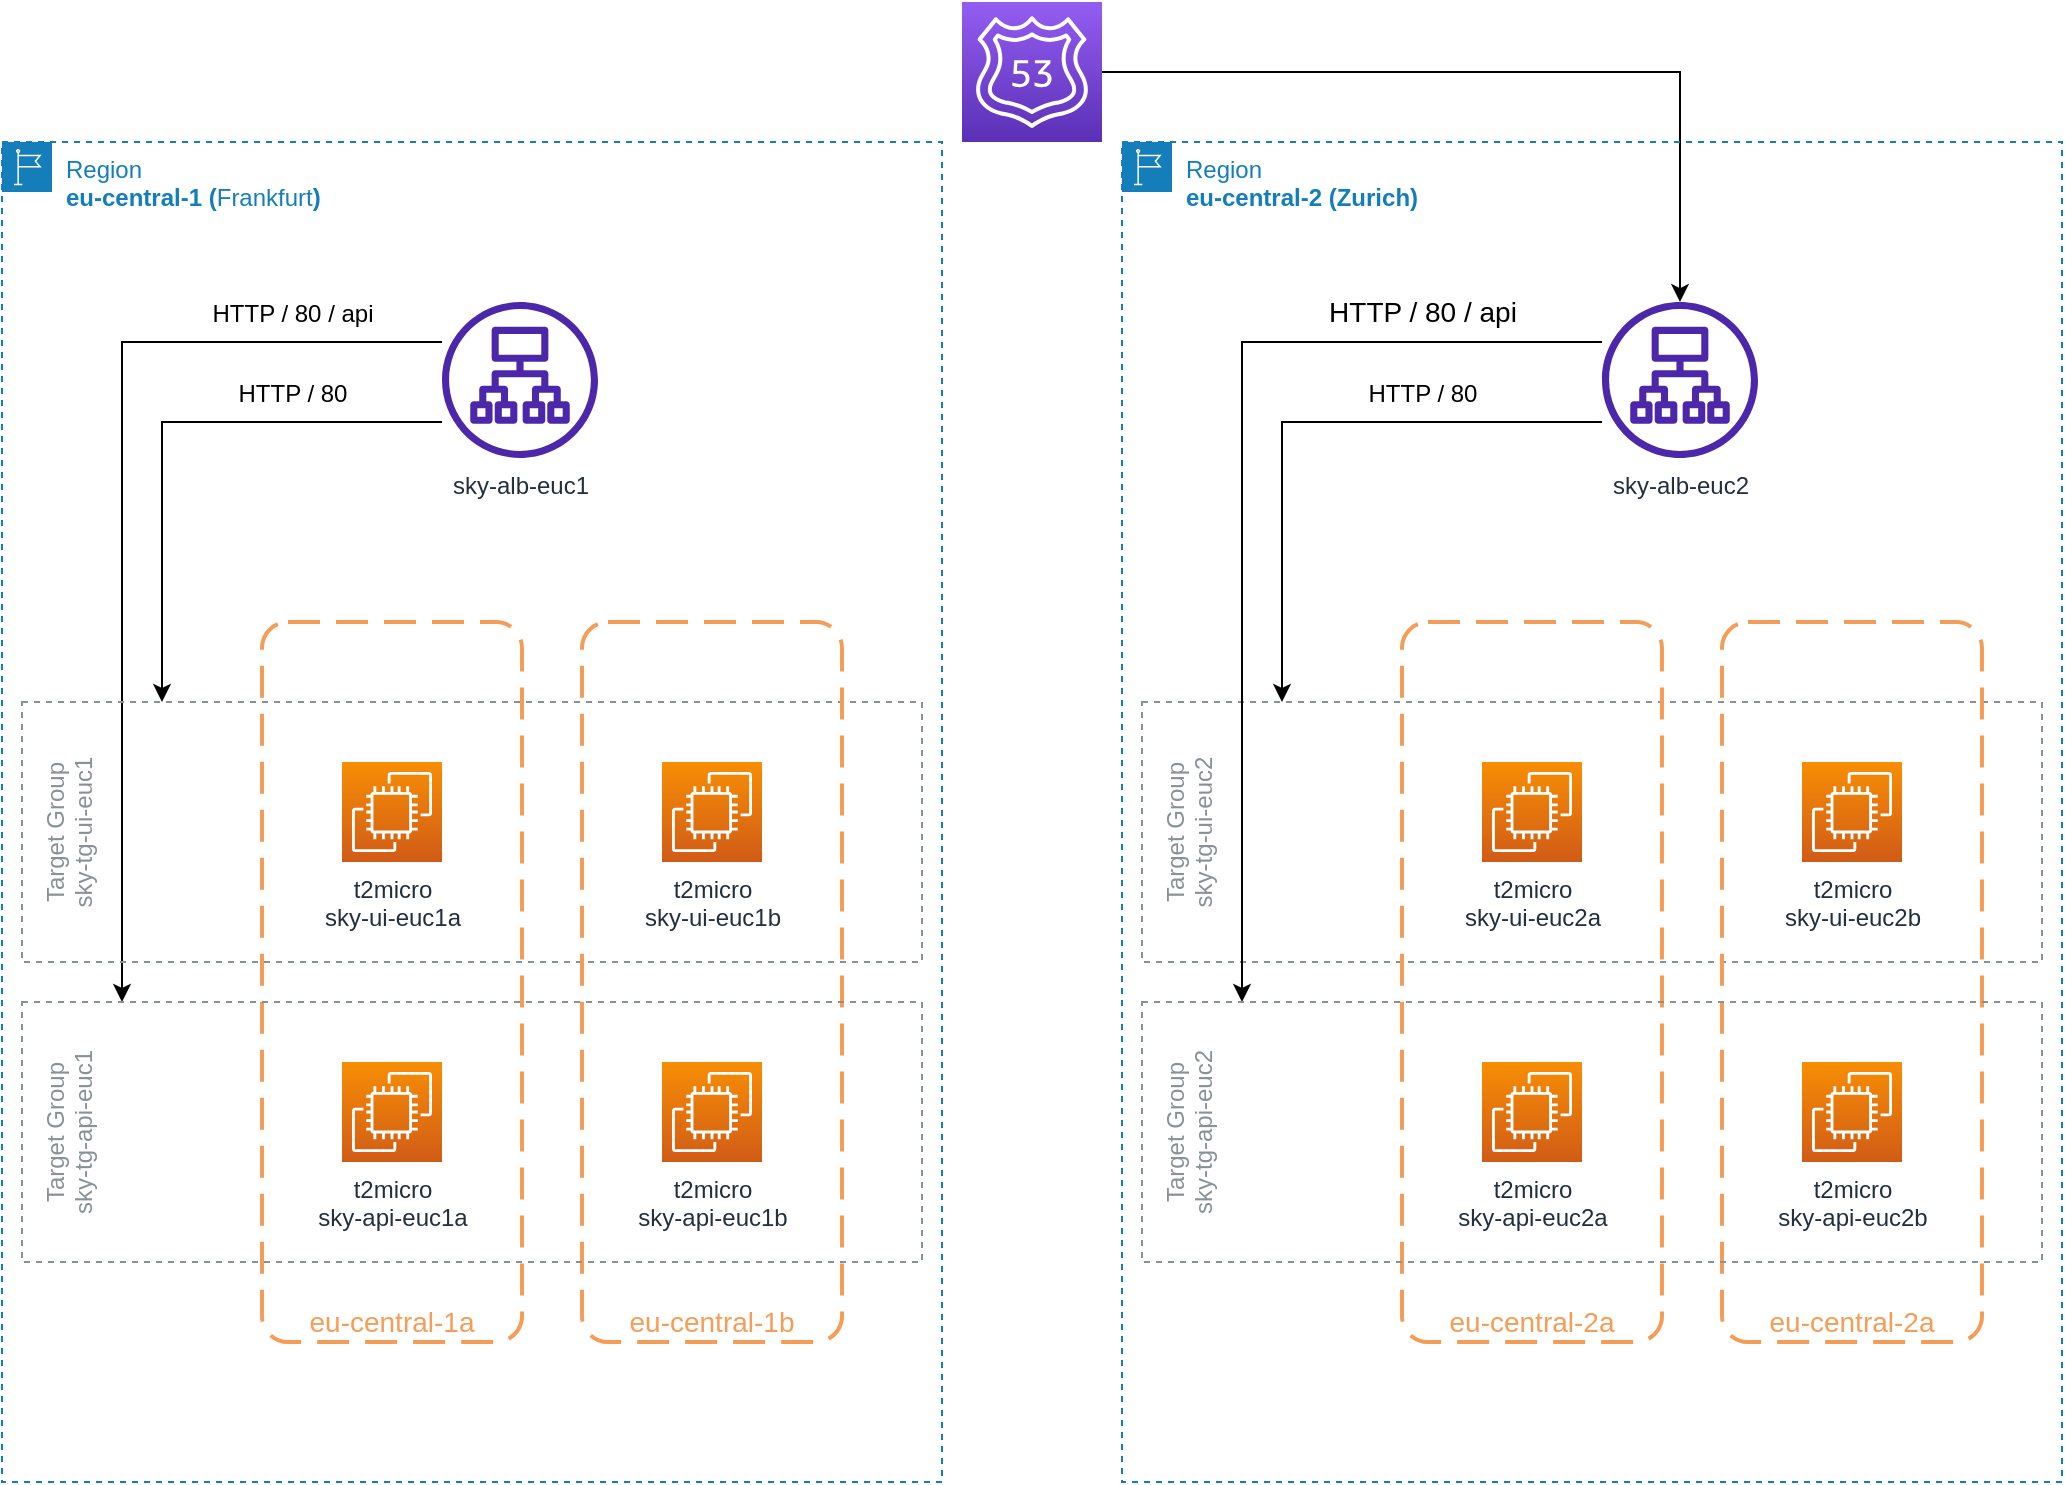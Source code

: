<mxfile version="20.8.16" type="device" pages="2"><diagram id="kgpKYQtTHZ0yAKxKKP6v" name="Schema"><mxGraphModel dx="1114" dy="744" grid="1" gridSize="10" guides="1" tooltips="1" connect="1" arrows="1" fold="1" page="1" pageScale="1" pageWidth="1169" pageHeight="827" math="0" shadow="0"><root><mxCell id="0"/><mxCell id="1" parent="0"/><mxCell id="P6QQAD3u-RFIuYl5WuuF-2" style="edgeStyle=orthogonalEdgeStyle;rounded=0;orthogonalLoop=1;jettySize=auto;html=1;" parent="1" source="P6QQAD3u-RFIuYl5WuuF-1" target="CkdK5gO2P_jmIIRoGBhr-16" edge="1"><mxGeometry relative="1" as="geometry"/></mxCell><mxCell id="P6QQAD3u-RFIuYl5WuuF-1" value="" style="sketch=0;points=[[0,0,0],[0.25,0,0],[0.5,0,0],[0.75,0,0],[1,0,0],[0,1,0],[0.25,1,0],[0.5,1,0],[0.75,1,0],[1,1,0],[0,0.25,0],[0,0.5,0],[0,0.75,0],[1,0.25,0],[1,0.5,0],[1,0.75,0]];outlineConnect=0;fontColor=#232F3E;gradientColor=#945DF2;gradientDirection=north;fillColor=#5A30B5;strokeColor=#ffffff;dashed=0;verticalLabelPosition=bottom;verticalAlign=top;align=center;html=1;fontSize=12;fontStyle=0;aspect=fixed;shape=mxgraph.aws4.resourceIcon;resIcon=mxgraph.aws4.route_53;" parent="1" vertex="1"><mxGeometry x="560" y="50" width="70" height="70" as="geometry"/></mxCell><mxCell id="CLY6LDRV2vWrq3O7brMo-2" value="AWS Cloud" parent="0" visible="0"/><mxCell id="CLY6LDRV2vWrq3O7brMo-3" value="AWS Cloud" style="points=[[0,0],[0.25,0],[0.5,0],[0.75,0],[1,0],[1,0.25],[1,0.5],[1,0.75],[1,1],[0.75,1],[0.5,1],[0.25,1],[0,1],[0,0.75],[0,0.5],[0,0.25]];outlineConnect=0;gradientColor=none;html=1;whiteSpace=wrap;fontSize=12;fontStyle=0;container=1;pointerEvents=0;collapsible=0;recursiveResize=0;shape=mxgraph.aws4.group;grIcon=mxgraph.aws4.group_aws_cloud_alt;strokeColor=#232F3E;fillColor=none;verticalAlign=top;align=left;spacingLeft=30;fontColor=#232F3E;dashed=0;" parent="CLY6LDRV2vWrq3O7brMo-2" vertex="1"><mxGeometry x="10" y="10" width="1150" height="840" as="geometry"/></mxCell><object label="AWS Account" id="CLY6LDRV2vWrq3O7brMo-5"><mxCell parent="0" visible="0"/></object><mxCell id="CLY6LDRV2vWrq3O7brMo-6" value="AWS Account" style="points=[[0,0],[0.25,0],[0.5,0],[0.75,0],[1,0],[1,0.25],[1,0.5],[1,0.75],[1,1],[0.75,1],[0.5,1],[0.25,1],[0,1],[0,0.75],[0,0.5],[0,0.25]];outlineConnect=0;gradientColor=none;html=1;whiteSpace=wrap;fontSize=12;fontStyle=0;container=1;pointerEvents=0;collapsible=0;recursiveResize=0;shape=mxgraph.aws4.group;grIcon=mxgraph.aws4.group_account;strokeColor=#CD2264;fillColor=none;verticalAlign=top;align=left;spacingLeft=30;fontColor=#CD2264;dashed=0;" parent="CLY6LDRV2vWrq3O7brMo-5" vertex="1"><mxGeometry x="30" y="40" width="1130" height="770" as="geometry"/></mxCell><mxCell id="CkdK5gO2P_jmIIRoGBhr-3" value="Regions" parent="0"/><mxCell id="CkdK5gO2P_jmIIRoGBhr-15" value="Region&lt;br&gt;&lt;b&gt;eu-central-2 (Zurich)&lt;/b&gt;" style="points=[[0,0],[0.25,0],[0.5,0],[0.75,0],[1,0],[1,0.25],[1,0.5],[1,0.75],[1,1],[0.75,1],[0.5,1],[0.25,1],[0,1],[0,0.75],[0,0.5],[0,0.25]];outlineConnect=0;gradientColor=none;html=1;whiteSpace=wrap;fontSize=12;fontStyle=0;container=1;pointerEvents=0;collapsible=0;recursiveResize=0;shape=mxgraph.aws4.group;grIcon=mxgraph.aws4.group_region;strokeColor=#147EBA;fillColor=none;verticalAlign=top;align=left;spacingLeft=30;fontColor=#147EBA;dashed=1;" parent="CkdK5gO2P_jmIIRoGBhr-3" vertex="1"><mxGeometry x="640" y="120" width="470" height="670" as="geometry"/></mxCell><mxCell id="CkdK5gO2P_jmIIRoGBhr-16" value="sky-alb-euc2" style="sketch=0;outlineConnect=0;fontColor=#232F3E;gradientColor=none;fillColor=#4D27AA;strokeColor=none;dashed=0;verticalLabelPosition=bottom;verticalAlign=top;align=center;html=1;fontSize=12;fontStyle=0;aspect=fixed;pointerEvents=1;shape=mxgraph.aws4.application_load_balancer;movable=1;resizable=1;rotatable=1;deletable=1;editable=1;connectable=1;" parent="CkdK5gO2P_jmIIRoGBhr-15" vertex="1"><mxGeometry x="240" y="80" width="78" height="78" as="geometry"/></mxCell><mxCell id="CkdK5gO2P_jmIIRoGBhr-20" value="Target Group&lt;br&gt;sky-tg-ui-euc2" style="outlineConnect=0;gradientColor=none;html=1;whiteSpace=wrap;fontSize=12;fontStyle=0;strokeColor=#879196;fillColor=none;verticalAlign=top;align=center;fontColor=#879196;dashed=1;spacingTop=3;horizontal=0;" parent="CkdK5gO2P_jmIIRoGBhr-15" vertex="1"><mxGeometry x="10" y="280" width="450" height="130" as="geometry"/></mxCell><mxCell id="CkdK5gO2P_jmIIRoGBhr-24" value="eu-central-2a" style="rounded=1;arcSize=10;dashed=1;strokeColor=#F59D56;fillColor=none;gradientColor=none;dashPattern=8 4;strokeWidth=2;fontColor=#f59d56;fontStyle=0;fontSize=14;verticalAlign=bottom;" parent="CkdK5gO2P_jmIIRoGBhr-15" vertex="1"><mxGeometry x="140" y="240" width="130" height="360" as="geometry"/></mxCell><mxCell id="CkdK5gO2P_jmIIRoGBhr-25" value="eu-central-2a" style="rounded=1;arcSize=10;dashed=1;strokeColor=#F59D56;fillColor=none;gradientColor=none;dashPattern=8 4;strokeWidth=2;fontColor=#f59d56;fontStyle=0;fontSize=14;verticalAlign=bottom;" parent="CkdK5gO2P_jmIIRoGBhr-15" vertex="1"><mxGeometry x="300" y="240" width="130" height="360" as="geometry"/></mxCell><mxCell id="CkdK5gO2P_jmIIRoGBhr-39" style="edgeStyle=orthogonalEdgeStyle;rounded=0;orthogonalLoop=1;jettySize=auto;html=1;fontSize=14;fontColor=#000000;" parent="CkdK5gO2P_jmIIRoGBhr-15" source="CkdK5gO2P_jmIIRoGBhr-16" edge="1"><mxGeometry relative="1" as="geometry"><mxPoint x="220" y="140" as="sourcePoint"/><mxPoint x="80" y="280" as="targetPoint"/><Array as="points"><mxPoint x="80" y="140"/></Array></mxGeometry></mxCell><mxCell id="CkdK5gO2P_jmIIRoGBhr-43" value="&lt;font style=&quot;font-size: 12px;&quot;&gt;HTTP / 80&lt;/font&gt;" style="text;html=1;align=center;verticalAlign=middle;resizable=0;points=[];autosize=1;strokeColor=none;fillColor=none;fontSize=14;fontColor=#000000;horizontal=1;" parent="CkdK5gO2P_jmIIRoGBhr-15" vertex="1"><mxGeometry x="110" y="110" width="80" height="30" as="geometry"/></mxCell><mxCell id="CkdK5gO2P_jmIIRoGBhr-50" value="t2micro&lt;br&gt;sky-ui-euc2b" style="sketch=0;points=[[0,0,0],[0.25,0,0],[0.5,0,0],[0.75,0,0],[1,0,0],[0,1,0],[0.25,1,0],[0.5,1,0],[0.75,1,0],[1,1,0],[0,0.25,0],[0,0.5,0],[0,0.75,0],[1,0.25,0],[1,0.5,0],[1,0.75,0]];outlineConnect=0;fontColor=#232F3E;gradientColor=#F78E04;gradientDirection=north;fillColor=#D05C17;strokeColor=#ffffff;dashed=0;verticalLabelPosition=bottom;verticalAlign=top;align=center;html=1;fontSize=12;fontStyle=0;aspect=fixed;shape=mxgraph.aws4.resourceIcon;resIcon=mxgraph.aws4.ec2;" parent="CkdK5gO2P_jmIIRoGBhr-15" vertex="1"><mxGeometry x="340" y="310" width="50" height="50" as="geometry"/></mxCell><mxCell id="CkdK5gO2P_jmIIRoGBhr-51" value="t2micro&lt;br&gt;sky-ui-euc2a" style="sketch=0;points=[[0,0,0],[0.25,0,0],[0.5,0,0],[0.75,0,0],[1,0,0],[0,1,0],[0.25,1,0],[0.5,1,0],[0.75,1,0],[1,1,0],[0,0.25,0],[0,0.5,0],[0,0.75,0],[1,0.25,0],[1,0.5,0],[1,0.75,0]];outlineConnect=0;fontColor=#232F3E;gradientColor=#F78E04;gradientDirection=north;fillColor=#D05C17;strokeColor=#ffffff;dashed=0;verticalLabelPosition=bottom;verticalAlign=top;align=center;html=1;fontSize=12;fontStyle=0;aspect=fixed;shape=mxgraph.aws4.resourceIcon;resIcon=mxgraph.aws4.ec2;" parent="CkdK5gO2P_jmIIRoGBhr-15" vertex="1"><mxGeometry x="180" y="310" width="50" height="50" as="geometry"/></mxCell><mxCell id="CkdK5gO2P_jmIIRoGBhr-52" value="t2micro&lt;br&gt;sky-api-euc2a" style="sketch=0;points=[[0,0,0],[0.25,0,0],[0.5,0,0],[0.75,0,0],[1,0,0],[0,1,0],[0.25,1,0],[0.5,1,0],[0.75,1,0],[1,1,0],[0,0.25,0],[0,0.5,0],[0,0.75,0],[1,0.25,0],[1,0.5,0],[1,0.75,0]];outlineConnect=0;fontColor=#232F3E;gradientColor=#F78E04;gradientDirection=north;fillColor=#D05C17;strokeColor=#ffffff;dashed=0;verticalLabelPosition=bottom;verticalAlign=top;align=center;html=1;fontSize=12;fontStyle=0;aspect=fixed;shape=mxgraph.aws4.resourceIcon;resIcon=mxgraph.aws4.ec2;" parent="CkdK5gO2P_jmIIRoGBhr-15" vertex="1"><mxGeometry x="180" y="460" width="50" height="50" as="geometry"/></mxCell><mxCell id="CkdK5gO2P_jmIIRoGBhr-53" value="t2micro&lt;br&gt;sky-api-euc2b" style="sketch=0;points=[[0,0,0],[0.25,0,0],[0.5,0,0],[0.75,0,0],[1,0,0],[0,1,0],[0.25,1,0],[0.5,1,0],[0.75,1,0],[1,1,0],[0,0.25,0],[0,0.5,0],[0,0.75,0],[1,0.25,0],[1,0.5,0],[1,0.75,0]];outlineConnect=0;fontColor=#232F3E;gradientColor=#F78E04;gradientDirection=north;fillColor=#D05C17;strokeColor=#ffffff;dashed=0;verticalLabelPosition=bottom;verticalAlign=top;align=center;html=1;fontSize=12;fontStyle=0;aspect=fixed;shape=mxgraph.aws4.resourceIcon;resIcon=mxgraph.aws4.ec2;" parent="CkdK5gO2P_jmIIRoGBhr-15" vertex="1"><mxGeometry x="340" y="460" width="50" height="50" as="geometry"/></mxCell><mxCell id="CkdK5gO2P_jmIIRoGBhr-40" style="edgeStyle=orthogonalEdgeStyle;rounded=0;orthogonalLoop=1;jettySize=auto;html=1;fontSize=14;fontColor=#000000;movable=1;resizable=1;rotatable=1;deletable=1;editable=1;connectable=1;" parent="CkdK5gO2P_jmIIRoGBhr-15" source="CkdK5gO2P_jmIIRoGBhr-16" edge="1"><mxGeometry relative="1" as="geometry"><mxPoint x="200" y="100" as="sourcePoint"/><mxPoint x="60" y="430" as="targetPoint"/><Array as="points"><mxPoint x="60" y="100"/></Array></mxGeometry></mxCell><mxCell id="CkdK5gO2P_jmIIRoGBhr-41" value="Target Group&lt;br&gt;sky-tg-api-euc2" style="outlineConnect=0;gradientColor=none;html=1;whiteSpace=wrap;fontSize=12;fontStyle=0;strokeColor=#879196;fillColor=none;verticalAlign=top;align=center;fontColor=#879196;dashed=1;spacingTop=3;horizontal=0;" parent="CkdK5gO2P_jmIIRoGBhr-15" vertex="1"><mxGeometry x="10" y="430" width="450" height="130" as="geometry"/></mxCell><mxCell id="CkdK5gO2P_jmIIRoGBhr-42" value="HTTP / 80 / api" style="text;html=1;align=center;verticalAlign=middle;resizable=1;points=[];autosize=1;strokeColor=none;fillColor=none;fontSize=14;fontColor=#000000;horizontal=1;movable=1;rotatable=1;deletable=1;editable=1;connectable=1;" parent="CkdK5gO2P_jmIIRoGBhr-15" vertex="1"><mxGeometry x="90" y="70" width="120" height="30" as="geometry"/></mxCell><mxCell id="CkdK5gO2P_jmIIRoGBhr-17" value="Region&lt;br&gt;&lt;b&gt;eu-central-1 (&lt;/b&gt;Frankfurt&lt;b&gt;)&lt;/b&gt;" style="points=[[0,0],[0.25,0],[0.5,0],[0.75,0],[1,0],[1,0.25],[1,0.5],[1,0.75],[1,1],[0.75,1],[0.5,1],[0.25,1],[0,1],[0,0.75],[0,0.5],[0,0.25]];outlineConnect=0;gradientColor=none;html=1;whiteSpace=wrap;fontSize=12;fontStyle=0;container=1;pointerEvents=0;collapsible=0;recursiveResize=0;shape=mxgraph.aws4.group;grIcon=mxgraph.aws4.group_region;strokeColor=#147EBA;fillColor=none;verticalAlign=top;align=left;spacingLeft=30;fontColor=#147EBA;dashed=1;" parent="CkdK5gO2P_jmIIRoGBhr-3" vertex="1"><mxGeometry x="80" y="120" width="470" height="670" as="geometry"/></mxCell><mxCell id="CkdK5gO2P_jmIIRoGBhr-36" style="edgeStyle=orthogonalEdgeStyle;rounded=0;orthogonalLoop=1;jettySize=auto;html=1;fontSize=14;fontColor=#000000;" parent="CkdK5gO2P_jmIIRoGBhr-17" source="CkdK5gO2P_jmIIRoGBhr-18" target="CkdK5gO2P_jmIIRoGBhr-19" edge="1"><mxGeometry relative="1" as="geometry"><Array as="points"><mxPoint x="80" y="140"/></Array></mxGeometry></mxCell><mxCell id="CkdK5gO2P_jmIIRoGBhr-37" style="edgeStyle=orthogonalEdgeStyle;rounded=0;orthogonalLoop=1;jettySize=auto;html=1;fontSize=14;fontColor=#000000;" parent="CkdK5gO2P_jmIIRoGBhr-17" source="CkdK5gO2P_jmIIRoGBhr-18" target="CkdK5gO2P_jmIIRoGBhr-31" edge="1"><mxGeometry relative="1" as="geometry"><Array as="points"><mxPoint x="60" y="100"/></Array></mxGeometry></mxCell><mxCell id="CkdK5gO2P_jmIIRoGBhr-18" value="sky-alb-euc1" style="sketch=0;outlineConnect=0;fontColor=#232F3E;gradientColor=none;fillColor=#4D27AA;strokeColor=none;dashed=0;verticalLabelPosition=bottom;verticalAlign=top;align=center;html=1;fontSize=12;fontStyle=0;aspect=fixed;pointerEvents=1;shape=mxgraph.aws4.application_load_balancer;" parent="CkdK5gO2P_jmIIRoGBhr-17" vertex="1"><mxGeometry x="220" y="80" width="78" height="78" as="geometry"/></mxCell><mxCell id="CkdK5gO2P_jmIIRoGBhr-19" value="Target Group&lt;br&gt;sky-tg-ui-euc1" style="outlineConnect=0;gradientColor=none;html=1;whiteSpace=wrap;fontSize=12;fontStyle=0;strokeColor=#879196;fillColor=none;verticalAlign=top;align=center;fontColor=#879196;dashed=1;spacingTop=3;horizontal=0;" parent="CkdK5gO2P_jmIIRoGBhr-17" vertex="1"><mxGeometry x="10" y="280" width="450" height="130" as="geometry"/></mxCell><mxCell id="CkdK5gO2P_jmIIRoGBhr-21" value="eu-central-1a" style="rounded=1;arcSize=10;dashed=1;strokeColor=#F59D56;fillColor=none;gradientColor=none;dashPattern=8 4;strokeWidth=2;fontColor=#f59d56;fontStyle=0;fontSize=14;verticalAlign=bottom;" parent="CkdK5gO2P_jmIIRoGBhr-17" vertex="1"><mxGeometry x="130" y="240" width="130" height="360" as="geometry"/></mxCell><mxCell id="CkdK5gO2P_jmIIRoGBhr-23" value="eu-central-1b" style="rounded=1;arcSize=10;dashed=1;strokeColor=#F59D56;fillColor=none;gradientColor=none;dashPattern=8 4;strokeWidth=2;fontColor=#f59d56;fontStyle=0;fontSize=14;verticalAlign=bottom;" parent="CkdK5gO2P_jmIIRoGBhr-17" vertex="1"><mxGeometry x="290" y="240" width="130" height="360" as="geometry"/></mxCell><mxCell id="CkdK5gO2P_jmIIRoGBhr-31" value="Target Group&lt;br&gt;sky-tg-api-euc1" style="outlineConnect=0;gradientColor=none;html=1;whiteSpace=wrap;fontSize=12;fontStyle=0;strokeColor=#879196;fillColor=none;verticalAlign=top;align=center;fontColor=#879196;dashed=1;spacingTop=3;horizontal=0;" parent="CkdK5gO2P_jmIIRoGBhr-17" vertex="1"><mxGeometry x="10" y="430" width="450" height="130" as="geometry"/></mxCell><mxCell id="CkdK5gO2P_jmIIRoGBhr-29" value="&lt;font style=&quot;font-size: 12px;&quot;&gt;HTTP / 80&lt;/font&gt;" style="text;html=1;align=center;verticalAlign=middle;resizable=0;points=[];autosize=1;strokeColor=none;fillColor=none;fontSize=14;fontColor=#000000;horizontal=1;" parent="CkdK5gO2P_jmIIRoGBhr-17" vertex="1"><mxGeometry x="105" y="110" width="80" height="30" as="geometry"/></mxCell><mxCell id="CkdK5gO2P_jmIIRoGBhr-38" value="&lt;font style=&quot;font-size: 12px;&quot;&gt;HTTP / 80 / api&lt;/font&gt;" style="text;html=1;align=center;verticalAlign=middle;resizable=0;points=[];autosize=1;strokeColor=none;fillColor=none;fontSize=14;fontColor=#000000;horizontal=1;" parent="CkdK5gO2P_jmIIRoGBhr-17" vertex="1"><mxGeometry x="95" y="70" width="100" height="30" as="geometry"/></mxCell><mxCell id="CkdK5gO2P_jmIIRoGBhr-44" value="t2micro&lt;br&gt;sky-ui-euc1b" style="sketch=0;points=[[0,0,0],[0.25,0,0],[0.5,0,0],[0.75,0,0],[1,0,0],[0,1,0],[0.25,1,0],[0.5,1,0],[0.75,1,0],[1,1,0],[0,0.25,0],[0,0.5,0],[0,0.75,0],[1,0.25,0],[1,0.5,0],[1,0.75,0]];outlineConnect=0;fontColor=#232F3E;gradientColor=#F78E04;gradientDirection=north;fillColor=#D05C17;strokeColor=#ffffff;dashed=0;verticalLabelPosition=bottom;verticalAlign=top;align=center;html=1;fontSize=12;fontStyle=0;aspect=fixed;shape=mxgraph.aws4.resourceIcon;resIcon=mxgraph.aws4.ec2;" parent="CkdK5gO2P_jmIIRoGBhr-17" vertex="1"><mxGeometry x="330" y="310" width="50" height="50" as="geometry"/></mxCell><mxCell id="CkdK5gO2P_jmIIRoGBhr-45" value="t2micro&lt;br&gt;sky-ui-euc1a" style="sketch=0;points=[[0,0,0],[0.25,0,0],[0.5,0,0],[0.75,0,0],[1,0,0],[0,1,0],[0.25,1,0],[0.5,1,0],[0.75,1,0],[1,1,0],[0,0.25,0],[0,0.5,0],[0,0.75,0],[1,0.25,0],[1,0.5,0],[1,0.75,0]];outlineConnect=0;fontColor=#232F3E;gradientColor=#F78E04;gradientDirection=north;fillColor=#D05C17;strokeColor=#ffffff;dashed=0;verticalLabelPosition=bottom;verticalAlign=top;align=center;html=1;fontSize=12;fontStyle=0;aspect=fixed;shape=mxgraph.aws4.resourceIcon;resIcon=mxgraph.aws4.ec2;" parent="CkdK5gO2P_jmIIRoGBhr-17" vertex="1"><mxGeometry x="170" y="310" width="50" height="50" as="geometry"/></mxCell><mxCell id="CkdK5gO2P_jmIIRoGBhr-46" value="t2micro&lt;br&gt;sky-api-euc1a" style="sketch=0;points=[[0,0,0],[0.25,0,0],[0.5,0,0],[0.75,0,0],[1,0,0],[0,1,0],[0.25,1,0],[0.5,1,0],[0.75,1,0],[1,1,0],[0,0.25,0],[0,0.5,0],[0,0.75,0],[1,0.25,0],[1,0.5,0],[1,0.75,0]];outlineConnect=0;fontColor=#232F3E;gradientColor=#F78E04;gradientDirection=north;fillColor=#D05C17;strokeColor=#ffffff;dashed=0;verticalLabelPosition=bottom;verticalAlign=top;align=center;html=1;fontSize=12;fontStyle=0;aspect=fixed;shape=mxgraph.aws4.resourceIcon;resIcon=mxgraph.aws4.ec2;" parent="CkdK5gO2P_jmIIRoGBhr-17" vertex="1"><mxGeometry x="170" y="460" width="50" height="50" as="geometry"/></mxCell><mxCell id="CkdK5gO2P_jmIIRoGBhr-49" value="t2micro&lt;br&gt;sky-api-euc1b" style="sketch=0;points=[[0,0,0],[0.25,0,0],[0.5,0,0],[0.75,0,0],[1,0,0],[0,1,0],[0.25,1,0],[0.5,1,0],[0.75,1,0],[1,1,0],[0,0.25,0],[0,0.5,0],[0,0.75,0],[1,0.25,0],[1,0.5,0],[1,0.75,0]];outlineConnect=0;fontColor=#232F3E;gradientColor=#F78E04;gradientDirection=north;fillColor=#D05C17;strokeColor=#ffffff;dashed=0;verticalLabelPosition=bottom;verticalAlign=top;align=center;html=1;fontSize=12;fontStyle=0;aspect=fixed;shape=mxgraph.aws4.resourceIcon;resIcon=mxgraph.aws4.ec2;" parent="CkdK5gO2P_jmIIRoGBhr-17" vertex="1"><mxGeometry x="330" y="460" width="50" height="50" as="geometry"/></mxCell></root></mxGraphModel></diagram><diagram id="di0LzkeIAXHgl6nbvKdU" name="Page-2"><mxGraphModel dx="1114" dy="744" grid="1" gridSize="10" guides="1" tooltips="1" connect="1" arrows="1" fold="1" page="1" pageScale="1" pageWidth="1169" pageHeight="827" math="0" shadow="0"><root><mxCell id="0"/><mxCell id="1" parent="0"/><mxCell id="3gEWQ5bFD3MLn4mAYTlx-1" value="&lt;p style=&quot;margin: 0px; font-variant-numeric: normal; font-variant-east-asian: normal; font-stretch: normal; line-height: normal; font-family: Monaco; text-align: start;&quot; class=&quot;p1&quot;&gt;&lt;font style=&quot;font-size: 18px;&quot;&gt;1. **Basic Cloud Deployments:**&lt;/font&gt;&lt;/p&gt;&lt;p style=&quot;margin: 0px; font-variant-numeric: normal; font-variant-east-asian: normal; font-stretch: normal; line-height: normal; font-family: Monaco; text-align: start;&quot; class=&quot;p1&quot;&gt;&lt;font style=&quot;font-size: 18px;&quot;&gt;&lt;br&gt;&lt;/font&gt;&lt;/p&gt;&lt;p style=&quot;margin: 0px; font-variant-numeric: normal; font-variant-east-asian: normal; font-stretch: normal; line-height: normal; font-family: Monaco; text-align: start;&quot; class=&quot;p1&quot;&gt;&lt;font size=&quot;3&quot;&gt;&amp;nbsp;&amp;nbsp; - EFS, EC2, ALB, TG, Global Accelerator, Route53&lt;/font&gt;&lt;/p&gt;&lt;p style=&quot;margin: 0px; font-variant-numeric: normal; font-variant-east-asian: normal; font-stretch: normal; line-height: normal; font-family: Monaco; text-align: start;&quot; class=&quot;p1&quot;&gt;&lt;font size=&quot;3&quot;&gt;&lt;br&gt;&lt;/font&gt;&lt;/p&gt;&lt;p style=&quot;margin: 0px; font-variant-numeric: normal; font-variant-east-asian: normal; font-stretch: normal; line-height: normal; font-family: Monaco; text-align: start;&quot; class=&quot;p1&quot;&gt;&lt;font size=&quot;3&quot;&gt;&lt;span class=&quot;Apple-converted-space&quot;&gt;&amp;nbsp; &amp;nbsp; &amp;nbsp; &lt;/span&gt;- Create a deployment for 2 ALBs with TG, EC2 instances in different regions using Global Accelerator&lt;/font&gt;&lt;/p&gt;&lt;p style=&quot;margin: 0px; font-variant-numeric: normal; font-variant-east-asian: normal; font-stretch: normal; line-height: normal; font-family: Monaco; text-align: start;&quot; class=&quot;p1&quot;&gt;&lt;font size=&quot;3&quot;&gt;&lt;br&gt;&lt;/font&gt;&lt;/p&gt;&lt;p style=&quot;margin: 0px; font-variant-numeric: normal; font-variant-east-asian: normal; font-stretch: normal; line-height: normal; font-family: Monaco; text-align: start;&quot; class=&quot;p1&quot;&gt;&lt;font size=&quot;3&quot;&gt;&lt;span class=&quot;Apple-converted-space&quot;&gt;&amp;nbsp; &amp;nbsp; &amp;nbsp; &lt;/span&gt;- Add route53 record and test via dns&lt;/font&gt;&lt;/p&gt;&lt;p style=&quot;margin: 0px; font-variant-numeric: normal; font-variant-east-asian: normal; font-stretch: normal; line-height: normal; font-family: Monaco; text-align: start;&quot; class=&quot;p1&quot;&gt;&lt;font size=&quot;3&quot;&gt;&lt;br&gt;&lt;/font&gt;&lt;/p&gt;&lt;p style=&quot;margin: 0px; font-variant-numeric: normal; font-variant-east-asian: normal; font-stretch: normal; line-height: normal; font-family: Monaco; text-align: start;&quot; class=&quot;p1&quot;&gt;&lt;font size=&quot;3&quot;&gt;&lt;span class=&quot;Apple-converted-space&quot;&gt;&amp;nbsp;&amp;nbsp; &lt;/span&gt;- Create a Spot Fleet based on custom AMI with prebuild webserver with webapp&lt;/font&gt;&lt;/p&gt;&lt;p style=&quot;margin: 0px; font-variant-numeric: normal; font-variant-east-asian: normal; font-stretch: normal; line-height: normal; font-family: Monaco; text-align: start;&quot; class=&quot;p1&quot;&gt;&lt;font size=&quot;3&quot;&gt;&lt;br&gt;&lt;/font&gt;&lt;/p&gt;&lt;p style=&quot;margin: 0px; font-variant-numeric: normal; font-variant-east-asian: normal; font-stretch: normal; line-height: normal; font-family: Monaco; text-align: start;&quot; class=&quot;p1&quot;&gt;&lt;font size=&quot;3&quot;&gt;&lt;span class=&quot;Apple-converted-space&quot;&gt;&amp;nbsp; &amp;nbsp; &amp;nbsp; &lt;/span&gt;- httpd&lt;/font&gt;&lt;/p&gt;" style="text;html=1;align=center;verticalAlign=middle;resizable=0;points=[];autosize=1;strokeColor=none;fillColor=none;" parent="1" vertex="1"><mxGeometry x="40" y="30" width="1050" height="250" as="geometry"/></mxCell></root></mxGraphModel></diagram></mxfile>